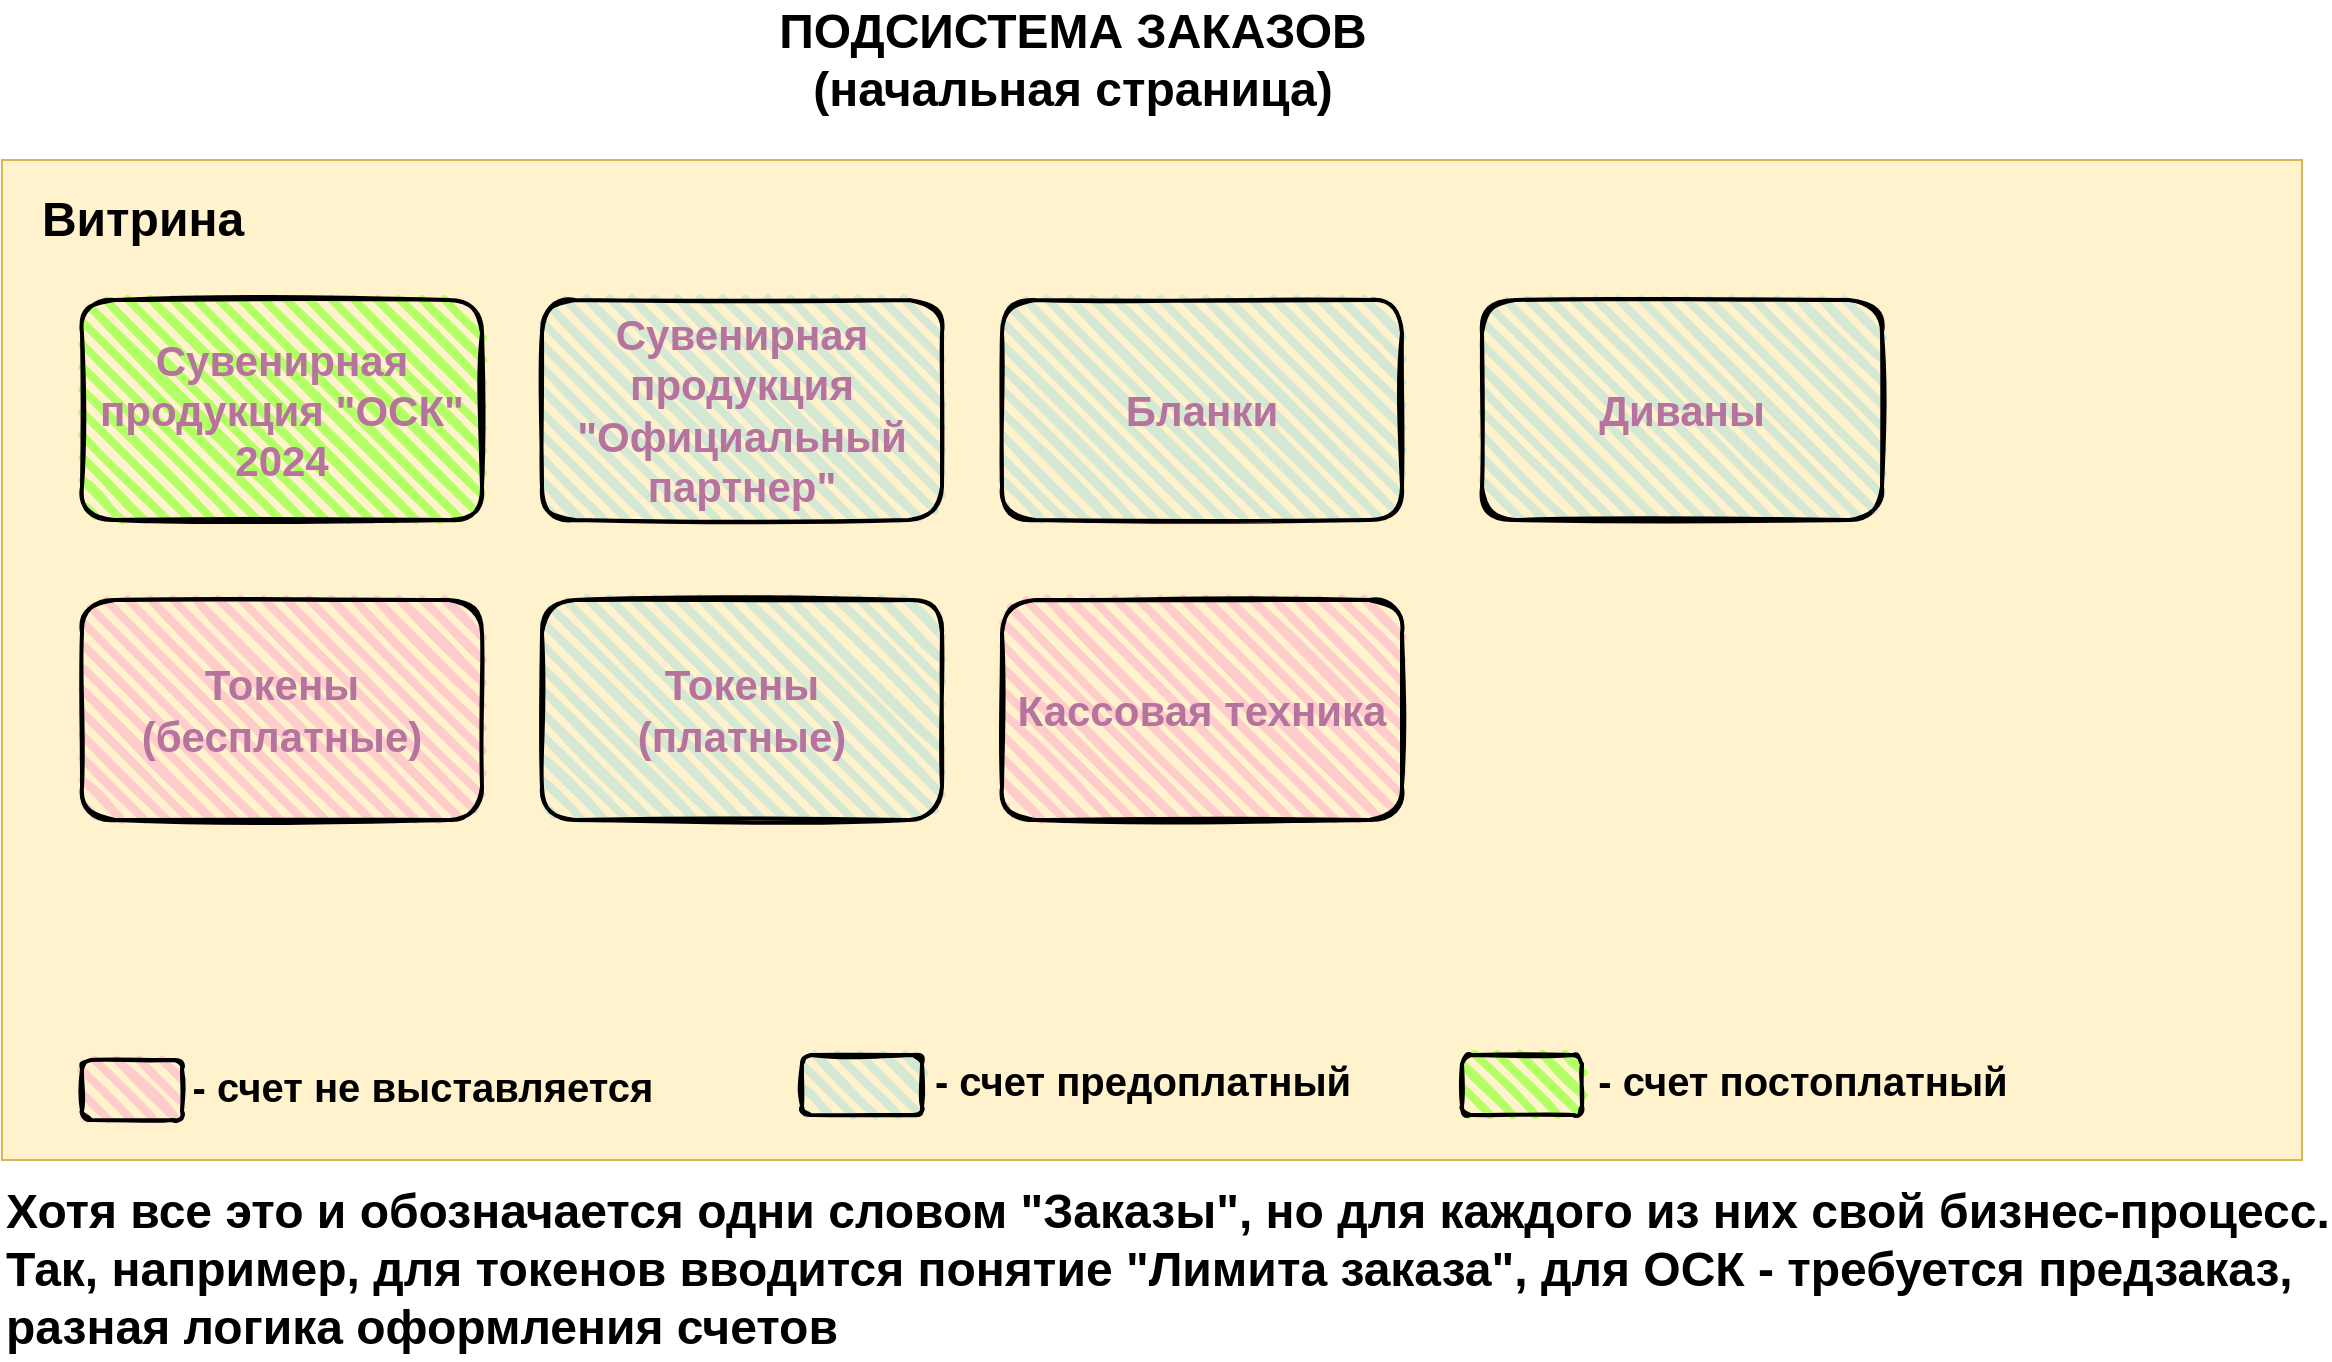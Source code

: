 <mxfile version="24.3.1" type="github">
  <diagram name="Page-1" id="c9db0220-8083-56f3-ca83-edcdcd058819">
    <mxGraphModel dx="1434" dy="746" grid="1" gridSize="10" guides="1" tooltips="1" connect="1" arrows="1" fold="1" page="1" pageScale="1.5" pageWidth="826" pageHeight="1169" background="none" math="0" shadow="0">
      <root>
        <mxCell id="0" style=";html=1;" />
        <mxCell id="1" style=";html=1;" parent="0" />
        <mxCell id="-_P4b2OjuiRoi3wUAZY7-2" value="ПОДСИСТЕМА ЗАКАЗОВ&lt;br&gt;(начальная страница)&lt;div&gt;&lt;br&gt;&lt;/div&gt;" style="text;strokeColor=none;fillColor=none;html=1;fontSize=24;fontStyle=1;verticalAlign=middle;align=center;" vertex="1" parent="1">
          <mxGeometry x="410" y="20" width="350" height="90" as="geometry" />
        </mxCell>
        <mxCell id="-_P4b2OjuiRoi3wUAZY7-3" value="" style="rounded=0;whiteSpace=wrap;html=1;fillColor=#fff2cc;strokeColor=#d6b656;align=center;" vertex="1" parent="1">
          <mxGeometry x="50" y="100" width="1150" height="500" as="geometry" />
        </mxCell>
        <mxCell id="-_P4b2OjuiRoi3wUAZY7-4" value="Витрина" style="text;strokeColor=none;fillColor=none;html=1;fontSize=24;fontStyle=1;verticalAlign=middle;align=center;" vertex="1" parent="1">
          <mxGeometry x="60" y="110" width="120" height="40" as="geometry" />
        </mxCell>
        <mxCell id="-_P4b2OjuiRoi3wUAZY7-7" value="&lt;font color=&quot;#b5739d&quot; style=&quot;font-size: 21px;&quot;&gt;&lt;b&gt;Токены&lt;br&gt;(бесплатные)&lt;/b&gt;&lt;/font&gt;" style="rounded=1;whiteSpace=wrap;html=1;strokeWidth=2;fillWeight=4;hachureGap=8;hachureAngle=45;fillColor=#FFCCCC;sketch=1;" vertex="1" parent="1">
          <mxGeometry x="90" y="320" width="200" height="110" as="geometry" />
        </mxCell>
        <mxCell id="-_P4b2OjuiRoi3wUAZY7-8" value="&lt;font color=&quot;#b5739d&quot; style=&quot;font-size: 21px;&quot;&gt;&lt;b&gt;Токены&lt;br&gt;(платные)&lt;/b&gt;&lt;/font&gt;" style="rounded=1;whiteSpace=wrap;html=1;strokeWidth=2;fillWeight=4;hachureGap=8;hachureAngle=45;fillColor=#D5E8D4;sketch=1;" vertex="1" parent="1">
          <mxGeometry x="320" y="320" width="200" height="110" as="geometry" />
        </mxCell>
        <mxCell id="-_P4b2OjuiRoi3wUAZY7-9" value="&lt;font color=&quot;#b5739d&quot;&gt;&lt;span style=&quot;font-size: 21px;&quot;&gt;&lt;b&gt;Кассовая техника&lt;/b&gt;&lt;/span&gt;&lt;/font&gt;" style="rounded=1;whiteSpace=wrap;html=1;strokeWidth=2;fillWeight=4;hachureGap=8;hachureAngle=45;fillColor=#FFCCCC;sketch=1;" vertex="1" parent="1">
          <mxGeometry x="550" y="320" width="200" height="110" as="geometry" />
        </mxCell>
        <mxCell id="-_P4b2OjuiRoi3wUAZY7-10" value="&lt;font color=&quot;#b5739d&quot;&gt;&lt;span style=&quot;font-size: 21px;&quot;&gt;&lt;b&gt;Сувенирная продукция &quot;Официальный партнер&quot;&lt;/b&gt;&lt;/span&gt;&lt;/font&gt;" style="rounded=1;whiteSpace=wrap;html=1;strokeWidth=2;fillWeight=4;hachureGap=8;hachureAngle=45;fillColor=#D5E8D4;sketch=1;" vertex="1" parent="1">
          <mxGeometry x="320" y="170" width="200" height="110" as="geometry" />
        </mxCell>
        <mxCell id="-_P4b2OjuiRoi3wUAZY7-11" value="&lt;font color=&quot;#b5739d&quot;&gt;&lt;span style=&quot;font-size: 21px;&quot;&gt;&lt;b&gt;Сувенирная продукция &quot;ОСК&quot; 2024&lt;/b&gt;&lt;/span&gt;&lt;/font&gt;" style="rounded=1;whiteSpace=wrap;html=1;strokeWidth=2;fillWeight=4;hachureGap=8;hachureAngle=45;fillColor=#B3FF66;sketch=1;" vertex="1" parent="1">
          <mxGeometry x="90" y="170" width="200" height="110" as="geometry" />
        </mxCell>
        <mxCell id="-_P4b2OjuiRoi3wUAZY7-12" value="&lt;font color=&quot;#b5739d&quot;&gt;&lt;span style=&quot;font-size: 21px;&quot;&gt;&lt;b&gt;Бланки&lt;/b&gt;&lt;/span&gt;&lt;/font&gt;" style="rounded=1;whiteSpace=wrap;html=1;strokeWidth=2;fillWeight=4;hachureGap=8;hachureAngle=45;fillColor=#D5E8D4;sketch=1;" vertex="1" parent="1">
          <mxGeometry x="550" y="170" width="200" height="110" as="geometry" />
        </mxCell>
        <mxCell id="-_P4b2OjuiRoi3wUAZY7-13" value="&lt;font color=&quot;#b5739d&quot;&gt;&lt;span style=&quot;font-size: 21px;&quot;&gt;&lt;b&gt;Диваны&lt;/b&gt;&lt;/span&gt;&lt;/font&gt;" style="rounded=1;whiteSpace=wrap;html=1;strokeWidth=2;fillWeight=4;hachureGap=8;hachureAngle=45;fillColor=#D5E8D4;sketch=1;" vertex="1" parent="1">
          <mxGeometry x="790" y="170" width="200" height="110" as="geometry" />
        </mxCell>
        <mxCell id="-_P4b2OjuiRoi3wUAZY7-14" value="" style="rounded=1;whiteSpace=wrap;html=1;strokeWidth=2;fillWeight=4;hachureGap=8;hachureAngle=45;fillColor=#FFCCCC;sketch=1;" vertex="1" parent="1">
          <mxGeometry x="90" y="550" width="50" height="30" as="geometry" />
        </mxCell>
        <mxCell id="-_P4b2OjuiRoi3wUAZY7-15" value="&lt;font style=&quot;font-size: 20px;&quot;&gt;- счет не выставляется&lt;/font&gt;" style="text;strokeColor=none;fillColor=none;html=1;fontSize=24;fontStyle=1;verticalAlign=middle;align=center;" vertex="1" parent="1">
          <mxGeometry x="140" y="540" width="240" height="45" as="geometry" />
        </mxCell>
        <mxCell id="-_P4b2OjuiRoi3wUAZY7-22" value="" style="rounded=1;whiteSpace=wrap;html=1;strokeWidth=2;fillWeight=4;hachureGap=8;hachureAngle=45;fillColor=#D5E8D4;sketch=1;" vertex="1" parent="1">
          <mxGeometry x="450" y="547.5" width="60" height="30" as="geometry" />
        </mxCell>
        <mxCell id="-_P4b2OjuiRoi3wUAZY7-23" value="&lt;font style=&quot;font-size: 20px;&quot;&gt;- счет предоплатный&lt;/font&gt;" style="text;strokeColor=none;fillColor=none;html=1;fontSize=24;fontStyle=1;verticalAlign=middle;align=center;" vertex="1" parent="1">
          <mxGeometry x="500" y="537" width="240" height="45" as="geometry" />
        </mxCell>
        <mxCell id="-_P4b2OjuiRoi3wUAZY7-24" value="" style="rounded=1;whiteSpace=wrap;html=1;strokeWidth=2;fillWeight=4;hachureGap=8;hachureAngle=45;fillColor=#B3FF66;sketch=1;" vertex="1" parent="1">
          <mxGeometry x="780" y="547.5" width="60" height="30" as="geometry" />
        </mxCell>
        <mxCell id="-_P4b2OjuiRoi3wUAZY7-25" value="&lt;font style=&quot;font-size: 20px;&quot;&gt;- счет постоплатный&lt;/font&gt;" style="text;strokeColor=none;fillColor=none;html=1;fontSize=24;fontStyle=1;verticalAlign=middle;align=center;" vertex="1" parent="1">
          <mxGeometry x="830" y="537" width="240" height="45" as="geometry" />
        </mxCell>
        <mxCell id="-_P4b2OjuiRoi3wUAZY7-26" value="Хотя все это и обозначается одни словом &quot;Заказы&quot;, но для каждого из них свой бизнес-процесс.&lt;br&gt;Так, например, для токенов вводится понятие &quot;Лимита заказа&quot;, для ОСК - требуется предзаказ, &lt;br&gt;разная логика оформления счетов" style="text;strokeColor=none;fillColor=none;html=1;fontSize=24;fontStyle=1;verticalAlign=middle;align=left;" vertex="1" parent="1">
          <mxGeometry x="50" y="610" width="1150" height="90" as="geometry" />
        </mxCell>
      </root>
    </mxGraphModel>
  </diagram>
</mxfile>
